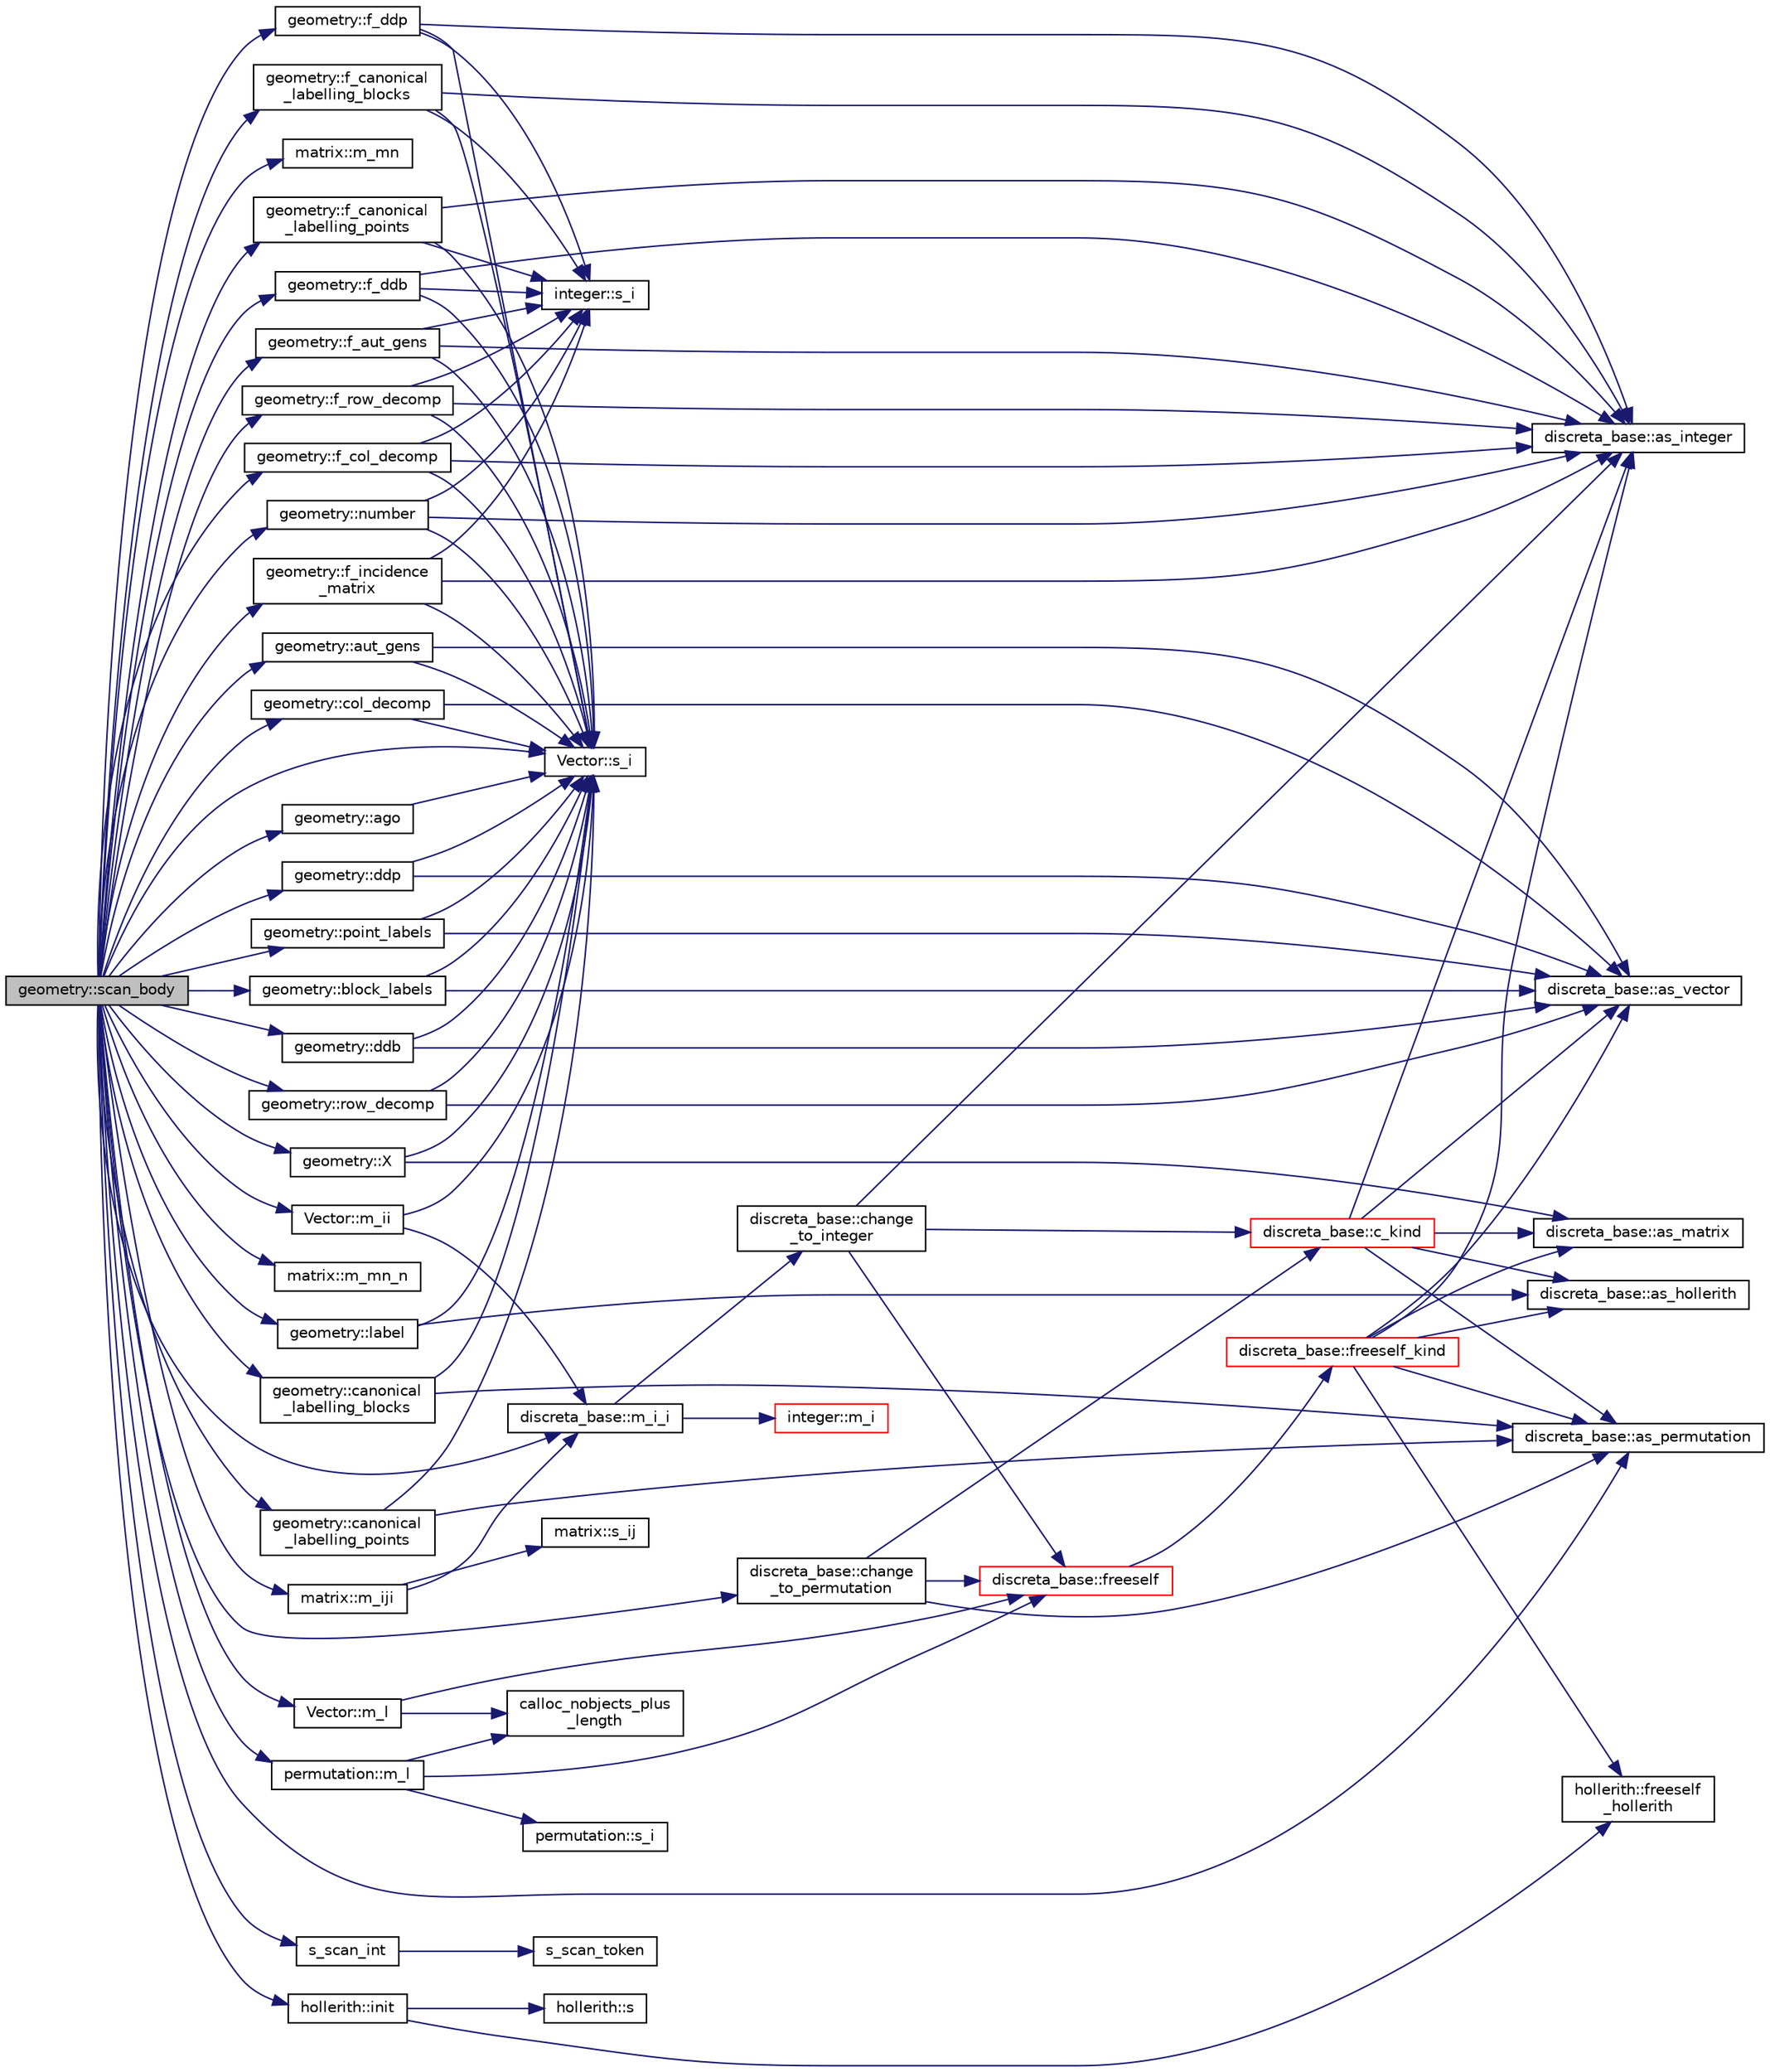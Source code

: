digraph "geometry::scan_body"
{
  edge [fontname="Helvetica",fontsize="10",labelfontname="Helvetica",labelfontsize="10"];
  node [fontname="Helvetica",fontsize="10",shape=record];
  rankdir="LR";
  Node1541 [label="geometry::scan_body",height=0.2,width=0.4,color="black", fillcolor="grey75", style="filled", fontcolor="black"];
  Node1541 -> Node1542 [color="midnightblue",fontsize="10",style="solid",fontname="Helvetica"];
  Node1542 [label="geometry::X",height=0.2,width=0.4,color="black", fillcolor="white", style="filled",URL="$da/d44/classgeometry.html#a2eff9c42b83c90012092d49218237d9d"];
  Node1542 -> Node1543 [color="midnightblue",fontsize="10",style="solid",fontname="Helvetica"];
  Node1543 [label="Vector::s_i",height=0.2,width=0.4,color="black", fillcolor="white", style="filled",URL="$d5/db2/class_vector.html#a1c4fe1752523df8119f70dd550244871"];
  Node1542 -> Node1544 [color="midnightblue",fontsize="10",style="solid",fontname="Helvetica"];
  Node1544 [label="discreta_base::as_matrix",height=0.2,width=0.4,color="black", fillcolor="white", style="filled",URL="$d7/d71/classdiscreta__base.html#ae4d7f56d917a4707b838fbffde6467ff"];
  Node1541 -> Node1545 [color="midnightblue",fontsize="10",style="solid",fontname="Helvetica"];
  Node1545 [label="matrix::m_mn",height=0.2,width=0.4,color="black", fillcolor="white", style="filled",URL="$d1/d8d/classmatrix.html#a85921e1b3c604f625989b1c3d1697792"];
  Node1541 -> Node1546 [color="midnightblue",fontsize="10",style="solid",fontname="Helvetica"];
  Node1546 [label="geometry::point_labels",height=0.2,width=0.4,color="black", fillcolor="white", style="filled",URL="$da/d44/classgeometry.html#aa80150b549283d56c347b8533d9051b0"];
  Node1546 -> Node1543 [color="midnightblue",fontsize="10",style="solid",fontname="Helvetica"];
  Node1546 -> Node1547 [color="midnightblue",fontsize="10",style="solid",fontname="Helvetica"];
  Node1547 [label="discreta_base::as_vector",height=0.2,width=0.4,color="black", fillcolor="white", style="filled",URL="$d7/d71/classdiscreta__base.html#a7bdd6cae39c380b128ee9e17e42cf020"];
  Node1541 -> Node1548 [color="midnightblue",fontsize="10",style="solid",fontname="Helvetica"];
  Node1548 [label="Vector::m_l",height=0.2,width=0.4,color="black", fillcolor="white", style="filled",URL="$d5/db2/class_vector.html#a00f5520c2a6b4f5282a1a8bcf8ea74eb"];
  Node1548 -> Node1549 [color="midnightblue",fontsize="10",style="solid",fontname="Helvetica"];
  Node1549 [label="discreta_base::freeself",height=0.2,width=0.4,color="red", fillcolor="white", style="filled",URL="$d7/d71/classdiscreta__base.html#a9a3c9501a562293b5667c11b9174d6e5"];
  Node1549 -> Node1550 [color="midnightblue",fontsize="10",style="solid",fontname="Helvetica"];
  Node1550 [label="discreta_base::freeself_kind",height=0.2,width=0.4,color="red", fillcolor="white", style="filled",URL="$d7/d71/classdiscreta__base.html#a63a23ada2165b3838fab719ed458cec8"];
  Node1550 -> Node1558 [color="midnightblue",fontsize="10",style="solid",fontname="Helvetica"];
  Node1558 [label="discreta_base::as_integer",height=0.2,width=0.4,color="black", fillcolor="white", style="filled",URL="$d7/d71/classdiscreta__base.html#a00d7691eaf874fd283d942692fe8dd26"];
  Node1550 -> Node1547 [color="midnightblue",fontsize="10",style="solid",fontname="Helvetica"];
  Node1550 -> Node1564 [color="midnightblue",fontsize="10",style="solid",fontname="Helvetica"];
  Node1564 [label="discreta_base::as_permutation",height=0.2,width=0.4,color="black", fillcolor="white", style="filled",URL="$d7/d71/classdiscreta__base.html#aa4e72f36a82984239b12ae831e131098"];
  Node1550 -> Node1544 [color="midnightblue",fontsize="10",style="solid",fontname="Helvetica"];
  Node1550 -> Node1581 [color="midnightblue",fontsize="10",style="solid",fontname="Helvetica"];
  Node1581 [label="discreta_base::as_hollerith",height=0.2,width=0.4,color="black", fillcolor="white", style="filled",URL="$d7/d71/classdiscreta__base.html#a3e66f82711f314710107e2f29e589690"];
  Node1550 -> Node1582 [color="midnightblue",fontsize="10",style="solid",fontname="Helvetica"];
  Node1582 [label="hollerith::freeself\l_hollerith",height=0.2,width=0.4,color="black", fillcolor="white", style="filled",URL="$d8/d99/classhollerith.html#a240d1b30780c9e09323d0b3ad5e2d1f7"];
  Node1548 -> Node1595 [color="midnightblue",fontsize="10",style="solid",fontname="Helvetica"];
  Node1595 [label="calloc_nobjects_plus\l_length",height=0.2,width=0.4,color="black", fillcolor="white", style="filled",URL="$d9/d60/discreta_8h.html#a71599d54c8c17dfa065a363f5cdd0aa4"];
  Node1541 -> Node1596 [color="midnightblue",fontsize="10",style="solid",fontname="Helvetica"];
  Node1596 [label="geometry::block_labels",height=0.2,width=0.4,color="black", fillcolor="white", style="filled",URL="$da/d44/classgeometry.html#ab40ecc05e06399138dc6354d790d302b"];
  Node1596 -> Node1543 [color="midnightblue",fontsize="10",style="solid",fontname="Helvetica"];
  Node1596 -> Node1547 [color="midnightblue",fontsize="10",style="solid",fontname="Helvetica"];
  Node1541 -> Node1597 [color="midnightblue",fontsize="10",style="solid",fontname="Helvetica"];
  Node1597 [label="geometry::f_row_decomp",height=0.2,width=0.4,color="black", fillcolor="white", style="filled",URL="$da/d44/classgeometry.html#a149ccf1dac87cbced60547e9608bb42d"];
  Node1597 -> Node1543 [color="midnightblue",fontsize="10",style="solid",fontname="Helvetica"];
  Node1597 -> Node1558 [color="midnightblue",fontsize="10",style="solid",fontname="Helvetica"];
  Node1597 -> Node1598 [color="midnightblue",fontsize="10",style="solid",fontname="Helvetica"];
  Node1598 [label="integer::s_i",height=0.2,width=0.4,color="black", fillcolor="white", style="filled",URL="$d0/de5/classinteger.html#adf28e9f94d4c844adaa950deeb80b904"];
  Node1541 -> Node1599 [color="midnightblue",fontsize="10",style="solid",fontname="Helvetica"];
  Node1599 [label="geometry::f_col_decomp",height=0.2,width=0.4,color="black", fillcolor="white", style="filled",URL="$da/d44/classgeometry.html#ae0713575216fd4c562da43a469f5edcb"];
  Node1599 -> Node1543 [color="midnightblue",fontsize="10",style="solid",fontname="Helvetica"];
  Node1599 -> Node1558 [color="midnightblue",fontsize="10",style="solid",fontname="Helvetica"];
  Node1599 -> Node1598 [color="midnightblue",fontsize="10",style="solid",fontname="Helvetica"];
  Node1541 -> Node1600 [color="midnightblue",fontsize="10",style="solid",fontname="Helvetica"];
  Node1600 [label="geometry::f_ddp",height=0.2,width=0.4,color="black", fillcolor="white", style="filled",URL="$da/d44/classgeometry.html#a8facc1a86c731a6fb9d30346354987bf"];
  Node1600 -> Node1543 [color="midnightblue",fontsize="10",style="solid",fontname="Helvetica"];
  Node1600 -> Node1558 [color="midnightblue",fontsize="10",style="solid",fontname="Helvetica"];
  Node1600 -> Node1598 [color="midnightblue",fontsize="10",style="solid",fontname="Helvetica"];
  Node1541 -> Node1601 [color="midnightblue",fontsize="10",style="solid",fontname="Helvetica"];
  Node1601 [label="geometry::f_ddb",height=0.2,width=0.4,color="black", fillcolor="white", style="filled",URL="$da/d44/classgeometry.html#a1b01f7c645961c3a04b167fc2bf0d2c8"];
  Node1601 -> Node1543 [color="midnightblue",fontsize="10",style="solid",fontname="Helvetica"];
  Node1601 -> Node1558 [color="midnightblue",fontsize="10",style="solid",fontname="Helvetica"];
  Node1601 -> Node1598 [color="midnightblue",fontsize="10",style="solid",fontname="Helvetica"];
  Node1541 -> Node1602 [color="midnightblue",fontsize="10",style="solid",fontname="Helvetica"];
  Node1602 [label="geometry::f_canonical\l_labelling_points",height=0.2,width=0.4,color="black", fillcolor="white", style="filled",URL="$da/d44/classgeometry.html#a0695b0c3dc2a75a232631dfda609daf7"];
  Node1602 -> Node1543 [color="midnightblue",fontsize="10",style="solid",fontname="Helvetica"];
  Node1602 -> Node1558 [color="midnightblue",fontsize="10",style="solid",fontname="Helvetica"];
  Node1602 -> Node1598 [color="midnightblue",fontsize="10",style="solid",fontname="Helvetica"];
  Node1541 -> Node1603 [color="midnightblue",fontsize="10",style="solid",fontname="Helvetica"];
  Node1603 [label="geometry::f_canonical\l_labelling_blocks",height=0.2,width=0.4,color="black", fillcolor="white", style="filled",URL="$da/d44/classgeometry.html#a48f58feb451efdf72ce2a5c3411b62c1"];
  Node1603 -> Node1543 [color="midnightblue",fontsize="10",style="solid",fontname="Helvetica"];
  Node1603 -> Node1558 [color="midnightblue",fontsize="10",style="solid",fontname="Helvetica"];
  Node1603 -> Node1598 [color="midnightblue",fontsize="10",style="solid",fontname="Helvetica"];
  Node1541 -> Node1604 [color="midnightblue",fontsize="10",style="solid",fontname="Helvetica"];
  Node1604 [label="geometry::f_aut_gens",height=0.2,width=0.4,color="black", fillcolor="white", style="filled",URL="$da/d44/classgeometry.html#a774f2388490689cf9a1d369327e7e49c"];
  Node1604 -> Node1543 [color="midnightblue",fontsize="10",style="solid",fontname="Helvetica"];
  Node1604 -> Node1558 [color="midnightblue",fontsize="10",style="solid",fontname="Helvetica"];
  Node1604 -> Node1598 [color="midnightblue",fontsize="10",style="solid",fontname="Helvetica"];
  Node1541 -> Node1605 [color="midnightblue",fontsize="10",style="solid",fontname="Helvetica"];
  Node1605 [label="geometry::aut_gens",height=0.2,width=0.4,color="black", fillcolor="white", style="filled",URL="$da/d44/classgeometry.html#a75778c5288894993efd4006285711670"];
  Node1605 -> Node1543 [color="midnightblue",fontsize="10",style="solid",fontname="Helvetica"];
  Node1605 -> Node1547 [color="midnightblue",fontsize="10",style="solid",fontname="Helvetica"];
  Node1541 -> Node1606 [color="midnightblue",fontsize="10",style="solid",fontname="Helvetica"];
  Node1606 [label="geometry::ago",height=0.2,width=0.4,color="black", fillcolor="white", style="filled",URL="$da/d44/classgeometry.html#a161d62ea84c011f07d3e64c42ee4d1ee"];
  Node1606 -> Node1543 [color="midnightblue",fontsize="10",style="solid",fontname="Helvetica"];
  Node1541 -> Node1607 [color="midnightblue",fontsize="10",style="solid",fontname="Helvetica"];
  Node1607 [label="discreta_base::m_i_i",height=0.2,width=0.4,color="black", fillcolor="white", style="filled",URL="$d7/d71/classdiscreta__base.html#aa231464a9d4bc233f66608021c9ad997"];
  Node1607 -> Node1608 [color="midnightblue",fontsize="10",style="solid",fontname="Helvetica"];
  Node1608 [label="discreta_base::change\l_to_integer",height=0.2,width=0.4,color="black", fillcolor="white", style="filled",URL="$d7/d71/classdiscreta__base.html#a58a5a5bd8f8e6f2dd7b4483b66dc7bb9"];
  Node1608 -> Node1549 [color="midnightblue",fontsize="10",style="solid",fontname="Helvetica"];
  Node1608 -> Node1609 [color="midnightblue",fontsize="10",style="solid",fontname="Helvetica"];
  Node1609 [label="discreta_base::c_kind",height=0.2,width=0.4,color="red", fillcolor="white", style="filled",URL="$d7/d71/classdiscreta__base.html#adc2ff61589c2d083688e7a43f333cb62"];
  Node1609 -> Node1558 [color="midnightblue",fontsize="10",style="solid",fontname="Helvetica"];
  Node1609 -> Node1547 [color="midnightblue",fontsize="10",style="solid",fontname="Helvetica"];
  Node1609 -> Node1564 [color="midnightblue",fontsize="10",style="solid",fontname="Helvetica"];
  Node1609 -> Node1544 [color="midnightblue",fontsize="10",style="solid",fontname="Helvetica"];
  Node1609 -> Node1581 [color="midnightblue",fontsize="10",style="solid",fontname="Helvetica"];
  Node1608 -> Node1558 [color="midnightblue",fontsize="10",style="solid",fontname="Helvetica"];
  Node1607 -> Node1631 [color="midnightblue",fontsize="10",style="solid",fontname="Helvetica"];
  Node1631 [label="integer::m_i",height=0.2,width=0.4,color="red", fillcolor="white", style="filled",URL="$d0/de5/classinteger.html#a869091f0a0f35f5354c8c4a70250e8a9"];
  Node1541 -> Node1632 [color="midnightblue",fontsize="10",style="solid",fontname="Helvetica"];
  Node1632 [label="geometry::number",height=0.2,width=0.4,color="black", fillcolor="white", style="filled",URL="$da/d44/classgeometry.html#a47f809adc7a1158065da4dfae214f05f"];
  Node1632 -> Node1543 [color="midnightblue",fontsize="10",style="solid",fontname="Helvetica"];
  Node1632 -> Node1558 [color="midnightblue",fontsize="10",style="solid",fontname="Helvetica"];
  Node1632 -> Node1598 [color="midnightblue",fontsize="10",style="solid",fontname="Helvetica"];
  Node1541 -> Node1633 [color="midnightblue",fontsize="10",style="solid",fontname="Helvetica"];
  Node1633 [label="geometry::label",height=0.2,width=0.4,color="black", fillcolor="white", style="filled",URL="$da/d44/classgeometry.html#a8be3ddf6aebe1e3c52b67cfe316e638f"];
  Node1633 -> Node1543 [color="midnightblue",fontsize="10",style="solid",fontname="Helvetica"];
  Node1633 -> Node1581 [color="midnightblue",fontsize="10",style="solid",fontname="Helvetica"];
  Node1541 -> Node1634 [color="midnightblue",fontsize="10",style="solid",fontname="Helvetica"];
  Node1634 [label="hollerith::init",height=0.2,width=0.4,color="black", fillcolor="white", style="filled",URL="$d8/d99/classhollerith.html#af51ae7b943056db367f3c205a5a1cc4b"];
  Node1634 -> Node1582 [color="midnightblue",fontsize="10",style="solid",fontname="Helvetica"];
  Node1634 -> Node1623 [color="midnightblue",fontsize="10",style="solid",fontname="Helvetica"];
  Node1623 [label="hollerith::s",height=0.2,width=0.4,color="black", fillcolor="white", style="filled",URL="$d8/d99/classhollerith.html#af61fce2d06f211b25fe3838e4dfee77a"];
  Node1541 -> Node1635 [color="midnightblue",fontsize="10",style="solid",fontname="Helvetica"];
  Node1635 [label="Vector::m_ii",height=0.2,width=0.4,color="black", fillcolor="white", style="filled",URL="$d5/db2/class_vector.html#aa6a97eabb43f192a47947f4f6acbb04d"];
  Node1635 -> Node1543 [color="midnightblue",fontsize="10",style="solid",fontname="Helvetica"];
  Node1635 -> Node1607 [color="midnightblue",fontsize="10",style="solid",fontname="Helvetica"];
  Node1541 -> Node1636 [color="midnightblue",fontsize="10",style="solid",fontname="Helvetica"];
  Node1636 [label="matrix::m_mn_n",height=0.2,width=0.4,color="black", fillcolor="white", style="filled",URL="$d1/d8d/classmatrix.html#ae9a8cf19bd93428639950725edbd2271"];
  Node1541 -> Node1637 [color="midnightblue",fontsize="10",style="solid",fontname="Helvetica"];
  Node1637 [label="matrix::m_iji",height=0.2,width=0.4,color="black", fillcolor="white", style="filled",URL="$d1/d8d/classmatrix.html#a8cece141dbb3d39e94933c8da46dbd50"];
  Node1637 -> Node1638 [color="midnightblue",fontsize="10",style="solid",fontname="Helvetica"];
  Node1638 [label="matrix::s_ij",height=0.2,width=0.4,color="black", fillcolor="white", style="filled",URL="$d1/d8d/classmatrix.html#ab36f1b3abd2df280224c50c9debb57df"];
  Node1637 -> Node1607 [color="midnightblue",fontsize="10",style="solid",fontname="Helvetica"];
  Node1541 -> Node1639 [color="midnightblue",fontsize="10",style="solid",fontname="Helvetica"];
  Node1639 [label="geometry::f_incidence\l_matrix",height=0.2,width=0.4,color="black", fillcolor="white", style="filled",URL="$da/d44/classgeometry.html#a05bd36071a53d68e1c4b0ba981c9cd34"];
  Node1639 -> Node1543 [color="midnightblue",fontsize="10",style="solid",fontname="Helvetica"];
  Node1639 -> Node1558 [color="midnightblue",fontsize="10",style="solid",fontname="Helvetica"];
  Node1639 -> Node1598 [color="midnightblue",fontsize="10",style="solid",fontname="Helvetica"];
  Node1541 -> Node1640 [color="midnightblue",fontsize="10",style="solid",fontname="Helvetica"];
  Node1640 [label="s_scan_int",height=0.2,width=0.4,color="black", fillcolor="white", style="filled",URL="$d5/db4/io__and__os_8h.html#ab43cab8ae063700a2fc82113b69eea5f"];
  Node1640 -> Node1641 [color="midnightblue",fontsize="10",style="solid",fontname="Helvetica"];
  Node1641 [label="s_scan_token",height=0.2,width=0.4,color="black", fillcolor="white", style="filled",URL="$d4/d74/util_8_c.html#a8d1a4ad92d09138f7a1a7e389469ed45"];
  Node1541 -> Node1642 [color="midnightblue",fontsize="10",style="solid",fontname="Helvetica"];
  Node1642 [label="geometry::row_decomp",height=0.2,width=0.4,color="black", fillcolor="white", style="filled",URL="$da/d44/classgeometry.html#a58652b4a0edda52732517a06d390882d"];
  Node1642 -> Node1543 [color="midnightblue",fontsize="10",style="solid",fontname="Helvetica"];
  Node1642 -> Node1547 [color="midnightblue",fontsize="10",style="solid",fontname="Helvetica"];
  Node1541 -> Node1643 [color="midnightblue",fontsize="10",style="solid",fontname="Helvetica"];
  Node1643 [label="geometry::col_decomp",height=0.2,width=0.4,color="black", fillcolor="white", style="filled",URL="$da/d44/classgeometry.html#a12425a7d0cebea16e0d22c44e7fbe555"];
  Node1643 -> Node1543 [color="midnightblue",fontsize="10",style="solid",fontname="Helvetica"];
  Node1643 -> Node1547 [color="midnightblue",fontsize="10",style="solid",fontname="Helvetica"];
  Node1541 -> Node1644 [color="midnightblue",fontsize="10",style="solid",fontname="Helvetica"];
  Node1644 [label="geometry::ddp",height=0.2,width=0.4,color="black", fillcolor="white", style="filled",URL="$da/d44/classgeometry.html#ae00a20f0f75a511d639318673986028e"];
  Node1644 -> Node1543 [color="midnightblue",fontsize="10",style="solid",fontname="Helvetica"];
  Node1644 -> Node1547 [color="midnightblue",fontsize="10",style="solid",fontname="Helvetica"];
  Node1541 -> Node1645 [color="midnightblue",fontsize="10",style="solid",fontname="Helvetica"];
  Node1645 [label="geometry::ddb",height=0.2,width=0.4,color="black", fillcolor="white", style="filled",URL="$da/d44/classgeometry.html#a7a47161530f508d7aeb853a090a6eef8"];
  Node1645 -> Node1543 [color="midnightblue",fontsize="10",style="solid",fontname="Helvetica"];
  Node1645 -> Node1547 [color="midnightblue",fontsize="10",style="solid",fontname="Helvetica"];
  Node1541 -> Node1646 [color="midnightblue",fontsize="10",style="solid",fontname="Helvetica"];
  Node1646 [label="geometry::canonical\l_labelling_points",height=0.2,width=0.4,color="black", fillcolor="white", style="filled",URL="$da/d44/classgeometry.html#ac426783bf96ded3a50f6746f521bdd31"];
  Node1646 -> Node1543 [color="midnightblue",fontsize="10",style="solid",fontname="Helvetica"];
  Node1646 -> Node1564 [color="midnightblue",fontsize="10",style="solid",fontname="Helvetica"];
  Node1541 -> Node1647 [color="midnightblue",fontsize="10",style="solid",fontname="Helvetica"];
  Node1647 [label="permutation::m_l",height=0.2,width=0.4,color="black", fillcolor="white", style="filled",URL="$d0/d08/classpermutation.html#a9cf73421f89b2c24cf2d08f002752030"];
  Node1647 -> Node1549 [color="midnightblue",fontsize="10",style="solid",fontname="Helvetica"];
  Node1647 -> Node1595 [color="midnightblue",fontsize="10",style="solid",fontname="Helvetica"];
  Node1647 -> Node1648 [color="midnightblue",fontsize="10",style="solid",fontname="Helvetica"];
  Node1648 [label="permutation::s_i",height=0.2,width=0.4,color="black", fillcolor="white", style="filled",URL="$d0/d08/classpermutation.html#ab8c74af5111dbf8808da04214b918873"];
  Node1541 -> Node1649 [color="midnightblue",fontsize="10",style="solid",fontname="Helvetica"];
  Node1649 [label="geometry::canonical\l_labelling_blocks",height=0.2,width=0.4,color="black", fillcolor="white", style="filled",URL="$da/d44/classgeometry.html#a6d9453619be9ea76e6e63485594b301f"];
  Node1649 -> Node1543 [color="midnightblue",fontsize="10",style="solid",fontname="Helvetica"];
  Node1649 -> Node1564 [color="midnightblue",fontsize="10",style="solid",fontname="Helvetica"];
  Node1541 -> Node1543 [color="midnightblue",fontsize="10",style="solid",fontname="Helvetica"];
  Node1541 -> Node1650 [color="midnightblue",fontsize="10",style="solid",fontname="Helvetica"];
  Node1650 [label="discreta_base::change\l_to_permutation",height=0.2,width=0.4,color="black", fillcolor="white", style="filled",URL="$d7/d71/classdiscreta__base.html#a38e11ff129ddc29d67b54520e9a0a538"];
  Node1650 -> Node1549 [color="midnightblue",fontsize="10",style="solid",fontname="Helvetica"];
  Node1650 -> Node1609 [color="midnightblue",fontsize="10",style="solid",fontname="Helvetica"];
  Node1650 -> Node1564 [color="midnightblue",fontsize="10",style="solid",fontname="Helvetica"];
  Node1541 -> Node1564 [color="midnightblue",fontsize="10",style="solid",fontname="Helvetica"];
}
